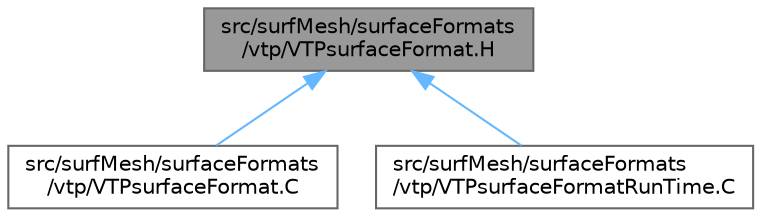 digraph "src/surfMesh/surfaceFormats/vtp/VTPsurfaceFormat.H"
{
 // LATEX_PDF_SIZE
  bgcolor="transparent";
  edge [fontname=Helvetica,fontsize=10,labelfontname=Helvetica,labelfontsize=10];
  node [fontname=Helvetica,fontsize=10,shape=box,height=0.2,width=0.4];
  Node1 [id="Node000001",label="src/surfMesh/surfaceFormats\l/vtp/VTPsurfaceFormat.H",height=0.2,width=0.4,color="gray40", fillcolor="grey60", style="filled", fontcolor="black",tooltip=" "];
  Node1 -> Node2 [id="edge1_Node000001_Node000002",dir="back",color="steelblue1",style="solid",tooltip=" "];
  Node2 [id="Node000002",label="src/surfMesh/surfaceFormats\l/vtp/VTPsurfaceFormat.C",height=0.2,width=0.4,color="grey40", fillcolor="white", style="filled",URL="$VTPsurfaceFormat_8C.html",tooltip=" "];
  Node1 -> Node3 [id="edge2_Node000001_Node000003",dir="back",color="steelblue1",style="solid",tooltip=" "];
  Node3 [id="Node000003",label="src/surfMesh/surfaceFormats\l/vtp/VTPsurfaceFormatRunTime.C",height=0.2,width=0.4,color="grey40", fillcolor="white", style="filled",URL="$VTPsurfaceFormatRunTime_8C.html",tooltip=" "];
}

